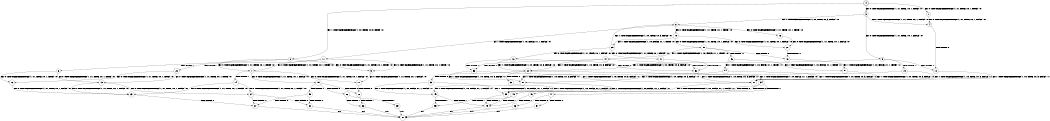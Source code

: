 digraph BCG {
size = "7, 10.5";
center = TRUE;
node [shape = circle];
0 [peripheries = 2];
0 -> 1 [label = "EX !0 !ATOMIC_EXCH_BRANCH (1, +1, TRUE, +0, 1, TRUE) !:0:"];
0 -> 2 [label = "EX !1 !ATOMIC_EXCH_BRANCH (1, +0, TRUE, +0, 3, TRUE) !:0:"];
0 -> 3 [label = "EX !0 !ATOMIC_EXCH_BRANCH (1, +1, TRUE, +0, 1, TRUE) !:0:"];
1 -> 4 [label = "EX !0 !ATOMIC_EXCH_BRANCH (1, +1, TRUE, +0, 1, FALSE) !:0:"];
2 -> 5 [label = "EX !0 !ATOMIC_EXCH_BRANCH (1, +1, TRUE, +0, 1, TRUE) !:0:"];
2 -> 6 [label = "TERMINATE !1"];
2 -> 7 [label = "EX !0 !ATOMIC_EXCH_BRANCH (1, +1, TRUE, +0, 1, TRUE) !:0:"];
3 -> 4 [label = "EX !0 !ATOMIC_EXCH_BRANCH (1, +1, TRUE, +0, 1, FALSE) !:0:"];
3 -> 8 [label = "EX !1 !ATOMIC_EXCH_BRANCH (1, +0, TRUE, +0, 3, FALSE) !:0:"];
3 -> 9 [label = "EX !0 !ATOMIC_EXCH_BRANCH (1, +1, TRUE, +0, 1, FALSE) !:0:"];
4 -> 10 [label = "TERMINATE !0"];
5 -> 11 [label = "EX !0 !ATOMIC_EXCH_BRANCH (1, +1, TRUE, +0, 1, FALSE) !:0:"];
6 -> 12 [label = "EX !0 !ATOMIC_EXCH_BRANCH (1, +1, TRUE, +0, 1, TRUE) !:0:"];
6 -> 13 [label = "EX !0 !ATOMIC_EXCH_BRANCH (1, +1, TRUE, +0, 1, TRUE) !:0:"];
7 -> 11 [label = "EX !0 !ATOMIC_EXCH_BRANCH (1, +1, TRUE, +0, 1, FALSE) !:0:"];
7 -> 14 [label = "TERMINATE !1"];
7 -> 15 [label = "EX !0 !ATOMIC_EXCH_BRANCH (1, +1, TRUE, +0, 1, FALSE) !:0:"];
8 -> 16 [label = "EX !0 !ATOMIC_EXCH_BRANCH (1, +1, TRUE, +0, 1, TRUE) !:0:"];
8 -> 17 [label = "EX !1 !ATOMIC_EXCH_BRANCH (1, +0, FALSE, +1, 1, FALSE) !:0:"];
8 -> 18 [label = "EX !0 !ATOMIC_EXCH_BRANCH (1, +1, TRUE, +0, 1, TRUE) !:0:"];
9 -> 10 [label = "TERMINATE !0"];
9 -> 19 [label = "TERMINATE !0"];
9 -> 20 [label = "EX !1 !ATOMIC_EXCH_BRANCH (1, +0, TRUE, +0, 3, FALSE) !:0:"];
10 -> 21 [label = "EX !1 !ATOMIC_EXCH_BRANCH (1, +0, TRUE, +0, 3, FALSE) !:1:"];
11 -> 22 [label = "TERMINATE !0"];
12 -> 23 [label = "EX !0 !ATOMIC_EXCH_BRANCH (1, +1, TRUE, +0, 1, FALSE) !:0:"];
13 -> 23 [label = "EX !0 !ATOMIC_EXCH_BRANCH (1, +1, TRUE, +0, 1, FALSE) !:0:"];
13 -> 24 [label = "EX !0 !ATOMIC_EXCH_BRANCH (1, +1, TRUE, +0, 1, FALSE) !:0:"];
14 -> 23 [label = "EX !0 !ATOMIC_EXCH_BRANCH (1, +1, TRUE, +0, 1, FALSE) !:0:"];
14 -> 24 [label = "EX !0 !ATOMIC_EXCH_BRANCH (1, +1, TRUE, +0, 1, FALSE) !:0:"];
15 -> 22 [label = "TERMINATE !0"];
15 -> 25 [label = "TERMINATE !1"];
15 -> 26 [label = "TERMINATE !0"];
16 -> 27 [label = "EX !0 !ATOMIC_EXCH_BRANCH (1, +1, TRUE, +0, 1, FALSE) !:0:"];
17 -> 5 [label = "EX !0 !ATOMIC_EXCH_BRANCH (1, +1, TRUE, +0, 1, TRUE) !:0:"];
17 -> 28 [label = "TERMINATE !1"];
17 -> 7 [label = "EX !0 !ATOMIC_EXCH_BRANCH (1, +1, TRUE, +0, 1, TRUE) !:0:"];
18 -> 27 [label = "EX !0 !ATOMIC_EXCH_BRANCH (1, +1, TRUE, +0, 1, FALSE) !:0:"];
18 -> 29 [label = "EX !1 !ATOMIC_EXCH_BRANCH (1, +0, FALSE, +1, 1, TRUE) !:0:"];
18 -> 30 [label = "EX !0 !ATOMIC_EXCH_BRANCH (1, +1, TRUE, +0, 1, FALSE) !:0:"];
19 -> 21 [label = "EX !1 !ATOMIC_EXCH_BRANCH (1, +0, TRUE, +0, 3, FALSE) !:1:"];
19 -> 31 [label = "EX !1 !ATOMIC_EXCH_BRANCH (1, +0, TRUE, +0, 3, FALSE) !:1:"];
20 -> 32 [label = "TERMINATE !0"];
20 -> 33 [label = "TERMINATE !0"];
20 -> 34 [label = "EX !1 !ATOMIC_EXCH_BRANCH (1, +0, FALSE, +1, 1, FALSE) !:0:"];
21 -> 35 [label = "EX !1 !ATOMIC_EXCH_BRANCH (1, +0, FALSE, +1, 1, FALSE) !:1:"];
22 -> 36 [label = "TERMINATE !1"];
23 -> 37 [label = "TERMINATE !0"];
24 -> 37 [label = "TERMINATE !0"];
24 -> 38 [label = "TERMINATE !0"];
25 -> 37 [label = "TERMINATE !0"];
25 -> 38 [label = "TERMINATE !0"];
26 -> 36 [label = "TERMINATE !1"];
26 -> 39 [label = "TERMINATE !1"];
27 -> 40 [label = "TERMINATE !0"];
28 -> 12 [label = "EX !0 !ATOMIC_EXCH_BRANCH (1, +1, TRUE, +0, 1, TRUE) !:0:"];
28 -> 13 [label = "EX !0 !ATOMIC_EXCH_BRANCH (1, +1, TRUE, +0, 1, TRUE) !:0:"];
29 -> 41 [label = "EX !0 !ATOMIC_EXCH_BRANCH (1, +1, TRUE, +0, 1, FALSE) !:0:"];
29 -> 8 [label = "EX !1 !ATOMIC_EXCH_BRANCH (1, +0, TRUE, +0, 3, FALSE) !:0:"];
29 -> 42 [label = "EX !0 !ATOMIC_EXCH_BRANCH (1, +1, TRUE, +0, 1, FALSE) !:0:"];
30 -> 40 [label = "TERMINATE !0"];
30 -> 43 [label = "TERMINATE !0"];
30 -> 44 [label = "EX !1 !ATOMIC_EXCH_BRANCH (1, +0, FALSE, +1, 1, TRUE) !:0:"];
31 -> 35 [label = "EX !1 !ATOMIC_EXCH_BRANCH (1, +0, FALSE, +1, 1, FALSE) !:1:"];
31 -> 45 [label = "EX !1 !ATOMIC_EXCH_BRANCH (1, +0, FALSE, +1, 1, FALSE) !:1:"];
32 -> 35 [label = "EX !1 !ATOMIC_EXCH_BRANCH (1, +0, FALSE, +1, 1, FALSE) !:1:"];
33 -> 35 [label = "EX !1 !ATOMIC_EXCH_BRANCH (1, +0, FALSE, +1, 1, FALSE) !:1:"];
33 -> 45 [label = "EX !1 !ATOMIC_EXCH_BRANCH (1, +0, FALSE, +1, 1, FALSE) !:1:"];
34 -> 46 [label = "TERMINATE !0"];
34 -> 47 [label = "TERMINATE !1"];
34 -> 48 [label = "TERMINATE !0"];
35 -> 49 [label = "TERMINATE !1"];
36 -> 50 [label = "exit"];
37 -> 50 [label = "exit"];
38 -> 50 [label = "exit"];
39 -> 50 [label = "exit"];
40 -> 51 [label = "EX !1 !ATOMIC_EXCH_BRANCH (1, +0, FALSE, +1, 1, TRUE) !:1:"];
41 -> 52 [label = "TERMINATE !0"];
42 -> 52 [label = "TERMINATE !0"];
42 -> 53 [label = "TERMINATE !0"];
42 -> 20 [label = "EX !1 !ATOMIC_EXCH_BRANCH (1, +0, TRUE, +0, 3, FALSE) !:0:"];
43 -> 51 [label = "EX !1 !ATOMIC_EXCH_BRANCH (1, +0, FALSE, +1, 1, TRUE) !:1:"];
43 -> 54 [label = "EX !1 !ATOMIC_EXCH_BRANCH (1, +0, FALSE, +1, 1, TRUE) !:1:"];
44 -> 52 [label = "TERMINATE !0"];
44 -> 53 [label = "TERMINATE !0"];
44 -> 20 [label = "EX !1 !ATOMIC_EXCH_BRANCH (1, +0, TRUE, +0, 3, FALSE) !:0:"];
45 -> 49 [label = "TERMINATE !1"];
45 -> 55 [label = "TERMINATE !1"];
46 -> 49 [label = "TERMINATE !1"];
47 -> 56 [label = "TERMINATE !0"];
47 -> 57 [label = "TERMINATE !0"];
48 -> 49 [label = "TERMINATE !1"];
48 -> 55 [label = "TERMINATE !1"];
49 -> 50 [label = "exit"];
51 -> 21 [label = "EX !1 !ATOMIC_EXCH_BRANCH (1, +0, TRUE, +0, 3, FALSE) !:1:"];
52 -> 21 [label = "EX !1 !ATOMIC_EXCH_BRANCH (1, +0, TRUE, +0, 3, FALSE) !:1:"];
53 -> 21 [label = "EX !1 !ATOMIC_EXCH_BRANCH (1, +0, TRUE, +0, 3, FALSE) !:1:"];
53 -> 31 [label = "EX !1 !ATOMIC_EXCH_BRANCH (1, +0, TRUE, +0, 3, FALSE) !:1:"];
54 -> 21 [label = "EX !1 !ATOMIC_EXCH_BRANCH (1, +0, TRUE, +0, 3, FALSE) !:1:"];
54 -> 31 [label = "EX !1 !ATOMIC_EXCH_BRANCH (1, +0, TRUE, +0, 3, FALSE) !:1:"];
55 -> 50 [label = "exit"];
56 -> 50 [label = "exit"];
57 -> 50 [label = "exit"];
}
